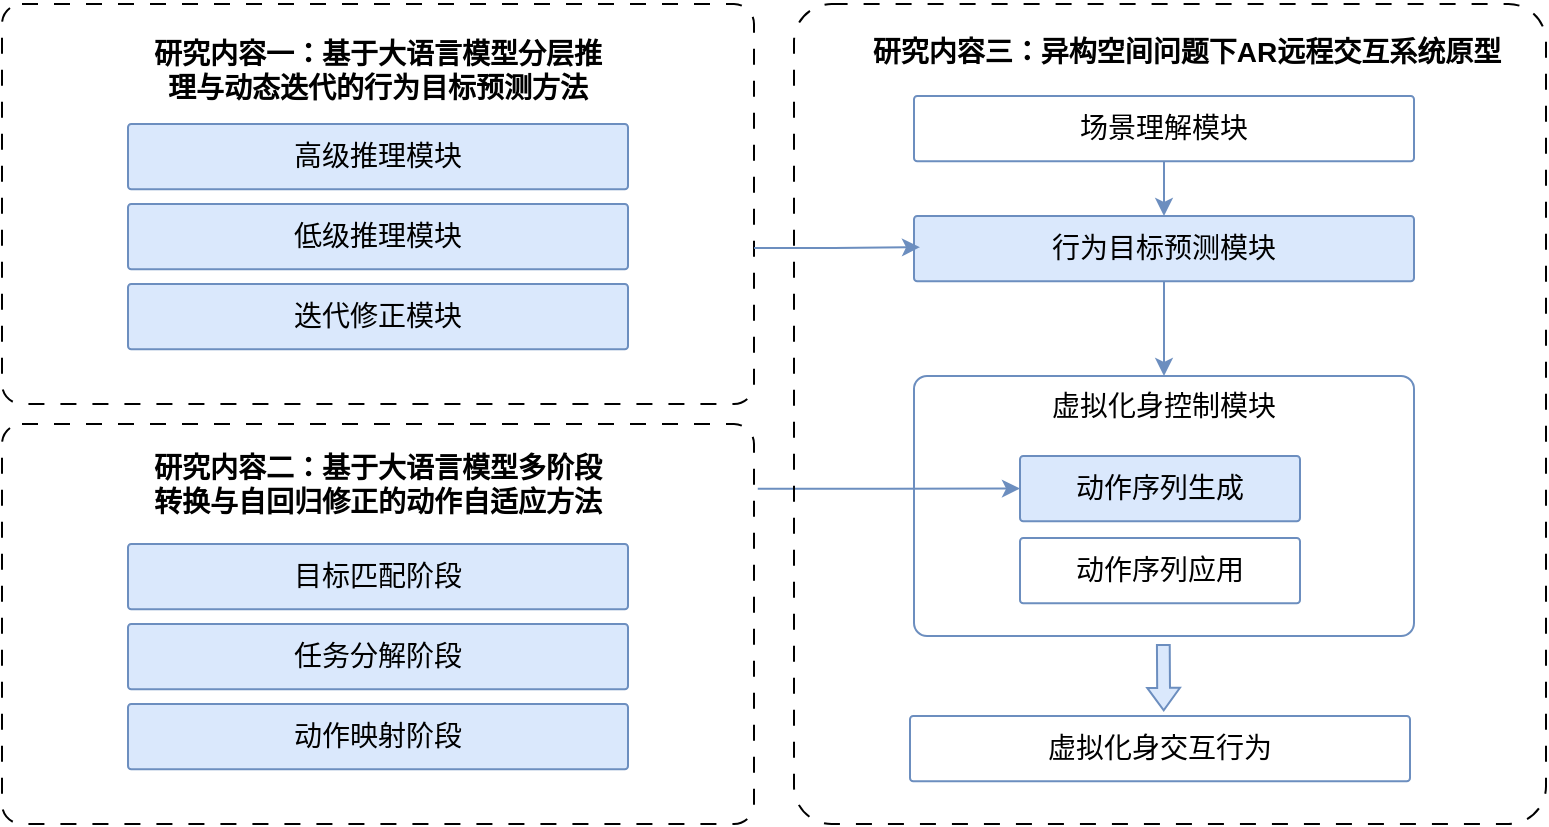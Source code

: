 <mxfile version="26.2.9">
  <diagram name="第 1 页" id="Rp2rsCXFwbFjOdIYdiTL">
    <mxGraphModel dx="1006" dy="683" grid="0" gridSize="10" guides="1" tooltips="1" connect="1" arrows="1" fold="1" page="1" pageScale="1" pageWidth="827" pageHeight="1169" math="0" shadow="0">
      <root>
        <mxCell id="0" />
        <mxCell id="1" parent="0" />
        <mxCell id="v99l4wf4AxJnUkTAbzBe-2" value="" style="rounded=1;arcSize=5;whiteSpace=wrap;html=1;dashed=1;dashPattern=8 8;fillColor=none;" parent="1" vertex="1">
          <mxGeometry x="23" y="65" width="376" height="200" as="geometry" />
        </mxCell>
        <mxCell id="v99l4wf4AxJnUkTAbzBe-4" value="&lt;font style=&quot;font-size: 14px;&quot;&gt;&lt;b style=&quot;&quot;&gt;&lt;span&gt;&lt;br&gt;&lt;span style=&quot;font-family: Helvetica; font-style: normal; font-variant-ligatures: normal; font-variant-caps: normal; letter-spacing: normal; orphans: 2; text-align: center; text-indent: 0px; text-transform: none; widows: 2; word-spacing: 0px; -webkit-text-stroke-width: 0px; white-space: normal; text-decoration-thickness: initial; text-decoration-style: initial; text-decoration-color: initial; float: none; display: inline !important;&quot;&gt;研究内容一：基于大语言模型分层推理与动态迭代的行为目标预测方法&lt;/span&gt;&lt;/span&gt;&lt;br&gt;&lt;/b&gt;&lt;/font&gt;" style="text;html=1;align=center;verticalAlign=middle;whiteSpace=wrap;rounded=0;fontColor=default;" parent="1" vertex="1">
          <mxGeometry x="95" y="75" width="232" height="30" as="geometry" />
        </mxCell>
        <mxCell id="v99l4wf4AxJnUkTAbzBe-6" value="&lt;font style=&quot;font-size: 14px;&quot;&gt;高级推理模块&lt;/font&gt;" style="rounded=1;arcSize=5;whiteSpace=wrap;html=1;fillColor=#dae8fc;strokeColor=#6c8ebf;" parent="1" vertex="1">
          <mxGeometry x="86" y="125" width="250" height="32.63" as="geometry" />
        </mxCell>
        <mxCell id="v99l4wf4AxJnUkTAbzBe-7" value="&lt;font style=&quot;font-size: 14px;&quot;&gt;低级推理模块&lt;/font&gt;" style="rounded=1;arcSize=5;whiteSpace=wrap;html=1;fillColor=#dae8fc;strokeColor=#6c8ebf;" parent="1" vertex="1">
          <mxGeometry x="86" y="165" width="250" height="32.63" as="geometry" />
        </mxCell>
        <mxCell id="v99l4wf4AxJnUkTAbzBe-8" value="&lt;font style=&quot;font-size: 14px;&quot;&gt;迭代修正模块&lt;/font&gt;" style="rounded=1;arcSize=5;whiteSpace=wrap;html=1;fillColor=#dae8fc;strokeColor=#6c8ebf;" parent="1" vertex="1">
          <mxGeometry x="86" y="205" width="250" height="32.63" as="geometry" />
        </mxCell>
        <mxCell id="v99l4wf4AxJnUkTAbzBe-27" style="edgeStyle=orthogonalEdgeStyle;rounded=0;orthogonalLoop=1;jettySize=auto;html=1;fillColor=#dae8fc;strokeColor=#6c8ebf;exitX=1.005;exitY=0.162;exitDx=0;exitDy=0;exitPerimeter=0;" parent="1" target="v99l4wf4AxJnUkTAbzBe-20" edge="1" source="v99l4wf4AxJnUkTAbzBe-9">
          <mxGeometry relative="1" as="geometry">
            <mxPoint x="403" y="321" as="sourcePoint" />
          </mxGeometry>
        </mxCell>
        <mxCell id="v99l4wf4AxJnUkTAbzBe-9" value="" style="rounded=1;arcSize=5;whiteSpace=wrap;html=1;dashed=1;dashPattern=8 8;fillColor=none;" parent="1" vertex="1">
          <mxGeometry x="23" y="275" width="376" height="200" as="geometry" />
        </mxCell>
        <mxCell id="v99l4wf4AxJnUkTAbzBe-10" value="&lt;font style=&quot;font-size: 14px;&quot;&gt;&lt;b style=&quot;&quot;&gt;&lt;span&gt;&lt;br&gt;&lt;span style=&quot;font-family: Helvetica; font-style: normal; font-variant-ligatures: normal; font-variant-caps: normal; letter-spacing: normal; orphans: 2; text-align: center; text-indent: 0px; text-transform: none; widows: 2; word-spacing: 0px; -webkit-text-stroke-width: 0px; white-space: normal; text-decoration-thickness: initial; text-decoration-style: initial; text-decoration-color: initial; float: none; display: inline !important;&quot;&gt;研究内容二：基于大语言模型多阶段转换与自回归修正的动作自适应方法&lt;/span&gt;&lt;/span&gt;&lt;br&gt;&lt;/b&gt;&lt;/font&gt;" style="text;html=1;align=center;verticalAlign=middle;whiteSpace=wrap;rounded=0;fontColor=default;" parent="1" vertex="1">
          <mxGeometry x="92" y="282" width="238" height="30" as="geometry" />
        </mxCell>
        <mxCell id="v99l4wf4AxJnUkTAbzBe-11" value="&lt;font style=&quot;font-size: 14px;&quot;&gt;目标匹配阶段&lt;/font&gt;" style="rounded=1;arcSize=5;whiteSpace=wrap;html=1;fillColor=#dae8fc;strokeColor=#6c8ebf;" parent="1" vertex="1">
          <mxGeometry x="86" y="335" width="250" height="32.63" as="geometry" />
        </mxCell>
        <mxCell id="v99l4wf4AxJnUkTAbzBe-12" value="&lt;font style=&quot;font-size: 14px;&quot;&gt;任务分解阶段&lt;/font&gt;" style="rounded=1;arcSize=5;whiteSpace=wrap;html=1;fillColor=#dae8fc;strokeColor=#6c8ebf;" parent="1" vertex="1">
          <mxGeometry x="86" y="375" width="250" height="32.63" as="geometry" />
        </mxCell>
        <mxCell id="v99l4wf4AxJnUkTAbzBe-13" value="&lt;font style=&quot;font-size: 14px;&quot;&gt;动作映射阶段&lt;/font&gt;" style="rounded=1;arcSize=5;whiteSpace=wrap;html=1;fillColor=#dae8fc;strokeColor=#6c8ebf;" parent="1" vertex="1">
          <mxGeometry x="86" y="415" width="250" height="32.63" as="geometry" />
        </mxCell>
        <mxCell id="v99l4wf4AxJnUkTAbzBe-14" value="" style="rounded=1;arcSize=5;whiteSpace=wrap;html=1;dashed=1;dashPattern=8 8;fillColor=none;" parent="1" vertex="1">
          <mxGeometry x="419" y="65" width="376" height="410" as="geometry" />
        </mxCell>
        <mxCell id="v99l4wf4AxJnUkTAbzBe-15" value="&lt;font style=&quot;&quot;&gt;&lt;font style=&quot;font-size: 14px;&quot;&gt;&lt;b style=&quot;&quot;&gt;&lt;br&gt;&lt;span style=&quot;font-family: Helvetica; font-style: normal; font-variant-ligatures: normal; font-variant-caps: normal; letter-spacing: normal; orphans: 2; text-align: center; text-indent: 0px; text-transform: none; widows: 2; word-spacing: 0px; -webkit-text-stroke-width: 0px; white-space: normal; text-decoration-thickness: initial; text-decoration-style: initial; text-decoration-color: initial; float: none; display: inline !important;&quot;&gt;研究内容三：&lt;/span&gt;&lt;/b&gt;&lt;font style=&quot;&quot; face=&quot;Helvetica&quot;&gt;&lt;b style=&quot;&quot;&gt;异构空间问题下&lt;span style=&quot;line-height: 120%;&quot; lang=&quot;EN-US&quot;&gt;AR&lt;/span&gt;&lt;span style=&quot;line-height: 120%;&quot;&gt;远程交互系统原型&lt;/span&gt;&lt;/b&gt;&lt;/font&gt;&lt;/font&gt;&lt;b style=&quot;font-size: 14px;&quot;&gt;&lt;br&gt;&lt;/b&gt;&lt;/font&gt;" style="text;html=1;align=center;verticalAlign=middle;whiteSpace=wrap;rounded=0;fontColor=default;" parent="1" vertex="1">
          <mxGeometry x="454" y="65" width="323" height="30" as="geometry" />
        </mxCell>
        <mxCell id="v99l4wf4AxJnUkTAbzBe-16" value="&lt;font style=&quot;font-size: 14px;&quot;&gt;场景理解模块&lt;/font&gt;" style="rounded=1;arcSize=5;whiteSpace=wrap;html=1;fillColor=none;strokeColor=#6c8ebf;" parent="1" vertex="1">
          <mxGeometry x="479" y="111" width="250" height="32.63" as="geometry" />
        </mxCell>
        <mxCell id="v99l4wf4AxJnUkTAbzBe-25" value="" style="edgeStyle=orthogonalEdgeStyle;rounded=0;orthogonalLoop=1;jettySize=auto;html=1;entryX=0.5;entryY=0;entryDx=0;entryDy=0;fillColor=#dae8fc;strokeColor=#6c8ebf;" parent="1" source="v99l4wf4AxJnUkTAbzBe-17" target="v99l4wf4AxJnUkTAbzBe-19" edge="1">
          <mxGeometry relative="1" as="geometry" />
        </mxCell>
        <mxCell id="v99l4wf4AxJnUkTAbzBe-17" value="&lt;font style=&quot;font-size: 14px;&quot;&gt;行为目标预测模块&lt;/font&gt;" style="rounded=1;arcSize=5;whiteSpace=wrap;html=1;fillColor=#dae8fc;strokeColor=#6c8ebf;" parent="1" vertex="1">
          <mxGeometry x="479" y="171" width="250" height="32.63" as="geometry" />
        </mxCell>
        <mxCell id="v99l4wf4AxJnUkTAbzBe-18" value="" style="rounded=1;arcSize=5;whiteSpace=wrap;html=1;fillColor=none;strokeColor=#6c8ebf;gradientColor=none;" parent="1" vertex="1">
          <mxGeometry x="479" y="251" width="250" height="130" as="geometry" />
        </mxCell>
        <mxCell id="v99l4wf4AxJnUkTAbzBe-19" value="&lt;span style=&quot;font-size: 14px;&quot;&gt;虚拟化身控制模块&lt;/span&gt;" style="text;html=1;align=center;verticalAlign=middle;whiteSpace=wrap;rounded=0;" parent="1" vertex="1">
          <mxGeometry x="499" y="251" width="210" height="30" as="geometry" />
        </mxCell>
        <mxCell id="v99l4wf4AxJnUkTAbzBe-20" value="&lt;font style=&quot;font-size: 14px;&quot;&gt;动作序列生成&lt;/font&gt;" style="rounded=1;arcSize=5;whiteSpace=wrap;html=1;fillColor=#dae8fc;strokeColor=#6c8ebf;" parent="1" vertex="1">
          <mxGeometry x="532" y="291" width="140" height="32.63" as="geometry" />
        </mxCell>
        <mxCell id="v99l4wf4AxJnUkTAbzBe-21" value="&lt;font style=&quot;font-size: 14px;&quot;&gt;动作序列应用&lt;/font&gt;" style="rounded=1;arcSize=5;whiteSpace=wrap;html=1;fillColor=none;strokeColor=#6c8ebf;" parent="1" vertex="1">
          <mxGeometry x="532" y="332" width="140" height="32.63" as="geometry" />
        </mxCell>
        <mxCell id="v99l4wf4AxJnUkTAbzBe-22" value="" style="shape=flexArrow;endArrow=classic;html=1;rounded=0;width=6.4;endSize=3.416;endWidth=8.96;fillColor=#dae8fc;strokeColor=#6c8ebf;" parent="1" edge="1">
          <mxGeometry width="50" height="50" relative="1" as="geometry">
            <mxPoint x="603.66" y="385" as="sourcePoint" />
            <mxPoint x="603.86" y="418.68" as="targetPoint" />
          </mxGeometry>
        </mxCell>
        <mxCell id="v99l4wf4AxJnUkTAbzBe-26" value="" style="edgeStyle=orthogonalEdgeStyle;rounded=0;orthogonalLoop=1;jettySize=auto;html=1;exitX=0.5;exitY=1;exitDx=0;exitDy=0;fillColor=#dae8fc;strokeColor=#6c8ebf;" parent="1" source="v99l4wf4AxJnUkTAbzBe-16" target="v99l4wf4AxJnUkTAbzBe-17" edge="1">
          <mxGeometry relative="1" as="geometry">
            <mxPoint x="614" y="214" as="sourcePoint" />
            <mxPoint x="614" y="261" as="targetPoint" />
          </mxGeometry>
        </mxCell>
        <mxCell id="v99l4wf4AxJnUkTAbzBe-30" style="edgeStyle=orthogonalEdgeStyle;rounded=0;orthogonalLoop=1;jettySize=auto;html=1;entryX=0.012;entryY=0.478;entryDx=0;entryDy=0;entryPerimeter=0;exitX=1;exitY=0.61;exitDx=0;exitDy=0;exitPerimeter=0;fillColor=#dae8fc;strokeColor=#6c8ebf;" parent="1" source="v99l4wf4AxJnUkTAbzBe-2" target="v99l4wf4AxJnUkTAbzBe-17" edge="1">
          <mxGeometry relative="1" as="geometry" />
        </mxCell>
        <mxCell id="v99l4wf4AxJnUkTAbzBe-32" value="&lt;span style=&quot;font-size: 14px;&quot;&gt;虚拟化身交互行为&lt;/span&gt;" style="rounded=1;arcSize=5;whiteSpace=wrap;html=1;fillColor=none;strokeColor=#6c8ebf;" parent="1" vertex="1">
          <mxGeometry x="477" y="421" width="250" height="32.63" as="geometry" />
        </mxCell>
      </root>
    </mxGraphModel>
  </diagram>
</mxfile>
